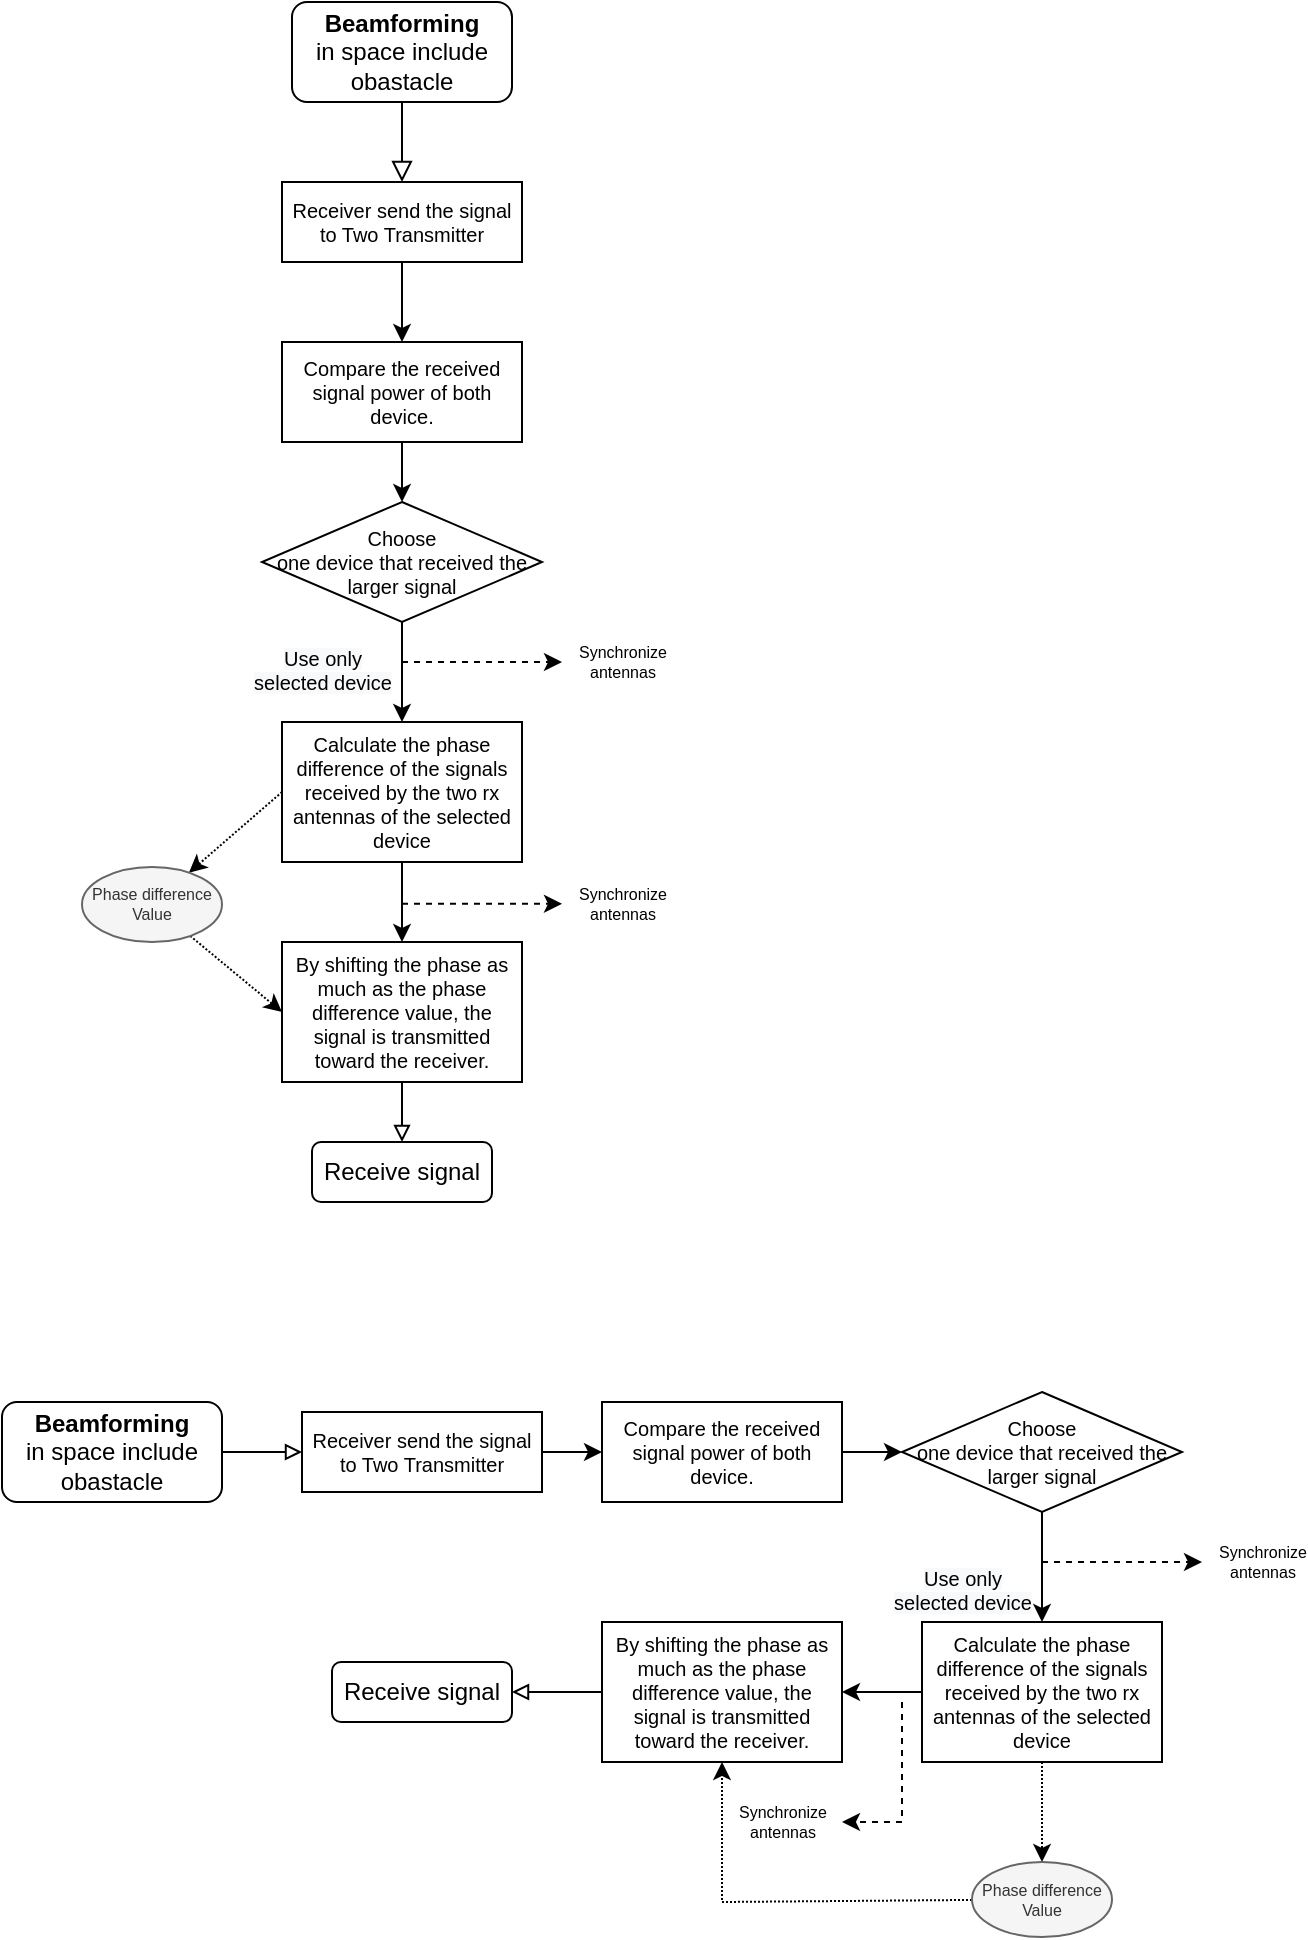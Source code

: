 <mxfile version="20.6.0" type="github">
  <diagram id="C5RBs43oDa-KdzZeNtuy" name="Page-1">
    <mxGraphModel dx="955" dy="703" grid="1" gridSize="10" guides="1" tooltips="1" connect="1" arrows="1" fold="1" page="1" pageScale="1" pageWidth="827" pageHeight="1169" math="0" shadow="0">
      <root>
        <mxCell id="WIyWlLk6GJQsqaUBKTNV-0" />
        <mxCell id="WIyWlLk6GJQsqaUBKTNV-1" parent="WIyWlLk6GJQsqaUBKTNV-0" />
        <mxCell id="WIyWlLk6GJQsqaUBKTNV-2" value="" style="rounded=0;html=1;jettySize=auto;orthogonalLoop=1;fontSize=11;endArrow=block;endFill=0;endSize=8;strokeWidth=1;shadow=0;labelBackgroundColor=none;edgeStyle=orthogonalEdgeStyle;" parent="WIyWlLk6GJQsqaUBKTNV-1" source="WIyWlLk6GJQsqaUBKTNV-3" edge="1">
          <mxGeometry relative="1" as="geometry">
            <mxPoint x="220" y="170" as="targetPoint" />
          </mxGeometry>
        </mxCell>
        <mxCell id="WIyWlLk6GJQsqaUBKTNV-3" value="&lt;b&gt;Beamforming&lt;/b&gt;&lt;br&gt;in space include obastacle" style="rounded=1;whiteSpace=wrap;html=1;fontSize=12;glass=0;strokeWidth=1;shadow=0;" parent="WIyWlLk6GJQsqaUBKTNV-1" vertex="1">
          <mxGeometry x="165" y="80" width="110" height="50" as="geometry" />
        </mxCell>
        <mxCell id="WIyWlLk6GJQsqaUBKTNV-11" value="Receive signal" style="rounded=1;whiteSpace=wrap;html=1;fontSize=12;glass=0;strokeWidth=1;shadow=0;" parent="WIyWlLk6GJQsqaUBKTNV-1" vertex="1">
          <mxGeometry x="175" y="650" width="90" height="30" as="geometry" />
        </mxCell>
        <mxCell id="WTjvKpdJ9N-15G3KlUGg-1" value="Receiver send the signal to Two Transmitter" style="rounded=0;whiteSpace=wrap;html=1;fontSize=10;" vertex="1" parent="WIyWlLk6GJQsqaUBKTNV-1">
          <mxGeometry x="160" y="170" width="120" height="40" as="geometry" />
        </mxCell>
        <mxCell id="WTjvKpdJ9N-15G3KlUGg-6" value="" style="edgeStyle=orthogonalEdgeStyle;rounded=0;orthogonalLoop=1;jettySize=auto;html=1;" edge="1" parent="WIyWlLk6GJQsqaUBKTNV-1" source="WTjvKpdJ9N-15G3KlUGg-2" target="WTjvKpdJ9N-15G3KlUGg-5">
          <mxGeometry relative="1" as="geometry" />
        </mxCell>
        <mxCell id="WTjvKpdJ9N-15G3KlUGg-2" value="Compare the received signal power of both device." style="rounded=0;whiteSpace=wrap;html=1;fontSize=10;" vertex="1" parent="WIyWlLk6GJQsqaUBKTNV-1">
          <mxGeometry x="160" y="250" width="120" height="50" as="geometry" />
        </mxCell>
        <mxCell id="WTjvKpdJ9N-15G3KlUGg-4" value="" style="endArrow=classic;html=1;rounded=0;exitX=0.5;exitY=1;exitDx=0;exitDy=0;entryX=0.5;entryY=0;entryDx=0;entryDy=0;" edge="1" parent="WIyWlLk6GJQsqaUBKTNV-1" source="WTjvKpdJ9N-15G3KlUGg-1" target="WTjvKpdJ9N-15G3KlUGg-2">
          <mxGeometry width="50" height="50" relative="1" as="geometry">
            <mxPoint x="270" y="260" as="sourcePoint" />
            <mxPoint x="320" y="210" as="targetPoint" />
          </mxGeometry>
        </mxCell>
        <mxCell id="WTjvKpdJ9N-15G3KlUGg-18" value="&#xa;&lt;span style=&quot;color: rgb(0, 0, 0); font-family: Helvetica; font-size: 10px; font-style: normal; font-variant-ligatures: normal; font-variant-caps: normal; font-weight: 400; letter-spacing: normal; orphans: 2; text-align: center; text-indent: 0px; text-transform: none; widows: 2; word-spacing: 0px; -webkit-text-stroke-width: 0px; background-color: rgb(248, 249, 250); text-decoration-thickness: initial; text-decoration-style: initial; text-decoration-color: initial; float: none; display: inline !important;&quot;&gt;Use only&lt;/span&gt;&lt;br style=&quot;color: rgb(0, 0, 0); font-family: Helvetica; font-size: 10px; font-style: normal; font-variant-ligatures: normal; font-variant-caps: normal; font-weight: 400; letter-spacing: normal; orphans: 2; text-align: center; text-indent: 0px; text-transform: none; widows: 2; word-spacing: 0px; -webkit-text-stroke-width: 0px; background-color: rgb(248, 249, 250); text-decoration-thickness: initial; text-decoration-style: initial; text-decoration-color: initial;&quot;&gt;&lt;span style=&quot;color: rgb(0, 0, 0); font-family: Helvetica; font-size: 10px; font-style: normal; font-variant-ligatures: normal; font-variant-caps: normal; font-weight: 400; letter-spacing: normal; orphans: 2; text-align: center; text-indent: 0px; text-transform: none; widows: 2; word-spacing: 0px; -webkit-text-stroke-width: 0px; background-color: rgb(248, 249, 250); text-decoration-thickness: initial; text-decoration-style: initial; text-decoration-color: initial; float: none; display: inline !important;&quot;&gt;selected device&lt;/span&gt;&#xa;&#xa;" style="edgeStyle=none;rounded=0;orthogonalLoop=1;jettySize=auto;html=1;fontSize=10;" edge="1" parent="WIyWlLk6GJQsqaUBKTNV-1" source="WTjvKpdJ9N-15G3KlUGg-5" target="WTjvKpdJ9N-15G3KlUGg-16">
          <mxGeometry x="0.2" y="-40" relative="1" as="geometry">
            <mxPoint as="offset" />
          </mxGeometry>
        </mxCell>
        <mxCell id="WTjvKpdJ9N-15G3KlUGg-5" value="Choose&lt;br style=&quot;font-size: 10px;&quot;&gt;one device that received the larger signal" style="rhombus;whiteSpace=wrap;html=1;rounded=0;fontSize=10;" vertex="1" parent="WIyWlLk6GJQsqaUBKTNV-1">
          <mxGeometry x="150" y="330" width="140" height="60" as="geometry" />
        </mxCell>
        <mxCell id="WTjvKpdJ9N-15G3KlUGg-20" value="" style="edgeStyle=none;rounded=0;orthogonalLoop=1;jettySize=auto;html=1;fontSize=10;dashed=1;dashPattern=1 1;exitX=0;exitY=0.5;exitDx=0;exitDy=0;" edge="1" parent="WIyWlLk6GJQsqaUBKTNV-1" source="WTjvKpdJ9N-15G3KlUGg-16" target="WTjvKpdJ9N-15G3KlUGg-19">
          <mxGeometry relative="1" as="geometry" />
        </mxCell>
        <mxCell id="WTjvKpdJ9N-15G3KlUGg-22" value="" style="edgeStyle=none;rounded=0;orthogonalLoop=1;jettySize=auto;html=1;fontSize=8;" edge="1" parent="WIyWlLk6GJQsqaUBKTNV-1" source="WTjvKpdJ9N-15G3KlUGg-16" target="WTjvKpdJ9N-15G3KlUGg-21">
          <mxGeometry relative="1" as="geometry" />
        </mxCell>
        <mxCell id="WTjvKpdJ9N-15G3KlUGg-16" value="Calculate the phase difference of the signals received by the two rx antennas of the selected device" style="whiteSpace=wrap;html=1;fontSize=10;rounded=0;" vertex="1" parent="WIyWlLk6GJQsqaUBKTNV-1">
          <mxGeometry x="160" y="440" width="120" height="70" as="geometry" />
        </mxCell>
        <mxCell id="WTjvKpdJ9N-15G3KlUGg-23" style="edgeStyle=none;rounded=0;orthogonalLoop=1;jettySize=auto;html=1;entryX=0;entryY=0.5;entryDx=0;entryDy=0;fontSize=8;dashed=1;dashPattern=1 1;" edge="1" parent="WIyWlLk6GJQsqaUBKTNV-1" source="WTjvKpdJ9N-15G3KlUGg-19" target="WTjvKpdJ9N-15G3KlUGg-21">
          <mxGeometry relative="1" as="geometry" />
        </mxCell>
        <mxCell id="WTjvKpdJ9N-15G3KlUGg-19" value="Phase difference Value" style="ellipse;whiteSpace=wrap;html=1;fontSize=8;rounded=0;fillColor=#f5f5f5;strokeColor=#666666;fontColor=#333333;" vertex="1" parent="WIyWlLk6GJQsqaUBKTNV-1">
          <mxGeometry x="60" y="512.5" width="70" height="37.5" as="geometry" />
        </mxCell>
        <mxCell id="WTjvKpdJ9N-15G3KlUGg-24" value="" style="edgeStyle=none;rounded=0;orthogonalLoop=1;jettySize=auto;html=1;fontSize=8;endArrow=block;endFill=0;" edge="1" parent="WIyWlLk6GJQsqaUBKTNV-1" source="WTjvKpdJ9N-15G3KlUGg-21" target="WIyWlLk6GJQsqaUBKTNV-11">
          <mxGeometry relative="1" as="geometry" />
        </mxCell>
        <mxCell id="WTjvKpdJ9N-15G3KlUGg-21" value="By shifting the phase as much as the phase difference value, the signal is transmitted toward the receiver." style="whiteSpace=wrap;html=1;fontSize=10;rounded=0;" vertex="1" parent="WIyWlLk6GJQsqaUBKTNV-1">
          <mxGeometry x="160" y="550" width="120" height="70" as="geometry" />
        </mxCell>
        <mxCell id="WTjvKpdJ9N-15G3KlUGg-25" value="Synchronize&lt;br&gt;antennas" style="endArrow=classic;html=1;rounded=0;fontSize=8;dashed=1;" edge="1" parent="WIyWlLk6GJQsqaUBKTNV-1">
          <mxGeometry x="1" y="30" width="50" height="50" relative="1" as="geometry">
            <mxPoint x="220" y="410" as="sourcePoint" />
            <mxPoint x="300" y="410" as="targetPoint" />
            <mxPoint x="30" y="30" as="offset" />
          </mxGeometry>
        </mxCell>
        <mxCell id="WTjvKpdJ9N-15G3KlUGg-26" value="Synchronize&lt;br&gt;antennas" style="endArrow=classic;html=1;rounded=0;fontSize=8;dashed=1;" edge="1" parent="WIyWlLk6GJQsqaUBKTNV-1">
          <mxGeometry x="1" y="30" width="50" height="50" relative="1" as="geometry">
            <mxPoint x="220" y="530.91" as="sourcePoint" />
            <mxPoint x="300" y="530.91" as="targetPoint" />
            <mxPoint x="30" y="30" as="offset" />
          </mxGeometry>
        </mxCell>
        <mxCell id="WTjvKpdJ9N-15G3KlUGg-46" style="edgeStyle=none;rounded=0;orthogonalLoop=1;jettySize=auto;html=1;exitX=1;exitY=0.5;exitDx=0;exitDy=0;fontSize=8;endArrow=block;endFill=0;" edge="1" parent="WIyWlLk6GJQsqaUBKTNV-1" source="WTjvKpdJ9N-15G3KlUGg-28" target="WTjvKpdJ9N-15G3KlUGg-30">
          <mxGeometry relative="1" as="geometry" />
        </mxCell>
        <mxCell id="WTjvKpdJ9N-15G3KlUGg-28" value="&lt;b&gt;Beamforming&lt;/b&gt;&lt;br&gt;in space include obastacle" style="rounded=1;whiteSpace=wrap;html=1;fontSize=12;glass=0;strokeWidth=1;shadow=0;" vertex="1" parent="WIyWlLk6GJQsqaUBKTNV-1">
          <mxGeometry x="20" y="780" width="110" height="50" as="geometry" />
        </mxCell>
        <mxCell id="WTjvKpdJ9N-15G3KlUGg-29" value="Receive signal" style="rounded=1;whiteSpace=wrap;html=1;fontSize=12;glass=0;strokeWidth=1;shadow=0;" vertex="1" parent="WIyWlLk6GJQsqaUBKTNV-1">
          <mxGeometry x="185" y="910" width="90" height="30" as="geometry" />
        </mxCell>
        <mxCell id="WTjvKpdJ9N-15G3KlUGg-48" style="edgeStyle=none;rounded=0;orthogonalLoop=1;jettySize=auto;html=1;exitX=1;exitY=0.5;exitDx=0;exitDy=0;entryX=0;entryY=0.5;entryDx=0;entryDy=0;fontSize=8;endArrow=classic;endFill=1;" edge="1" parent="WIyWlLk6GJQsqaUBKTNV-1" source="WTjvKpdJ9N-15G3KlUGg-32" target="WTjvKpdJ9N-15G3KlUGg-35">
          <mxGeometry relative="1" as="geometry" />
        </mxCell>
        <mxCell id="WTjvKpdJ9N-15G3KlUGg-32" value="Compare the received signal power of both device." style="rounded=0;whiteSpace=wrap;html=1;fontSize=10;" vertex="1" parent="WIyWlLk6GJQsqaUBKTNV-1">
          <mxGeometry x="320" y="780" width="120" height="50" as="geometry" />
        </mxCell>
        <mxCell id="WTjvKpdJ9N-15G3KlUGg-34" value="&#xa;&lt;span style=&quot;color: rgb(0, 0, 0); font-family: Helvetica; font-size: 10px; font-style: normal; font-variant-ligatures: normal; font-variant-caps: normal; font-weight: 400; letter-spacing: normal; orphans: 2; text-align: center; text-indent: 0px; text-transform: none; widows: 2; word-spacing: 0px; -webkit-text-stroke-width: 0px; background-color: rgb(248, 249, 250); text-decoration-thickness: initial; text-decoration-style: initial; text-decoration-color: initial; float: none; display: inline !important;&quot;&gt;Use only&lt;/span&gt;&lt;br style=&quot;color: rgb(0, 0, 0); font-family: Helvetica; font-size: 10px; font-style: normal; font-variant-ligatures: normal; font-variant-caps: normal; font-weight: 400; letter-spacing: normal; orphans: 2; text-align: center; text-indent: 0px; text-transform: none; widows: 2; word-spacing: 0px; -webkit-text-stroke-width: 0px; background-color: rgb(248, 249, 250); text-decoration-thickness: initial; text-decoration-style: initial; text-decoration-color: initial;&quot;&gt;&lt;span style=&quot;color: rgb(0, 0, 0); font-family: Helvetica; font-size: 10px; font-style: normal; font-variant-ligatures: normal; font-variant-caps: normal; font-weight: 400; letter-spacing: normal; orphans: 2; text-align: center; text-indent: 0px; text-transform: none; widows: 2; word-spacing: 0px; -webkit-text-stroke-width: 0px; background-color: rgb(248, 249, 250); text-decoration-thickness: initial; text-decoration-style: initial; text-decoration-color: initial; float: none; display: inline !important;&quot;&gt;selected device&lt;/span&gt;&#xa;&#xa;" style="edgeStyle=none;rounded=0;orthogonalLoop=1;jettySize=auto;html=1;fontSize=10;" edge="1" parent="WIyWlLk6GJQsqaUBKTNV-1" source="WTjvKpdJ9N-15G3KlUGg-35" target="WTjvKpdJ9N-15G3KlUGg-38">
          <mxGeometry x="0.636" y="-40" relative="1" as="geometry">
            <mxPoint as="offset" />
          </mxGeometry>
        </mxCell>
        <mxCell id="WTjvKpdJ9N-15G3KlUGg-35" value="Choose&lt;br style=&quot;font-size: 10px;&quot;&gt;one device that received the larger signal" style="rhombus;whiteSpace=wrap;html=1;rounded=0;fontSize=10;" vertex="1" parent="WIyWlLk6GJQsqaUBKTNV-1">
          <mxGeometry x="470" y="775" width="140" height="60" as="geometry" />
        </mxCell>
        <mxCell id="WTjvKpdJ9N-15G3KlUGg-36" value="" style="edgeStyle=none;rounded=0;orthogonalLoop=1;jettySize=auto;html=1;fontSize=10;dashed=1;dashPattern=1 1;exitX=0.5;exitY=1;exitDx=0;exitDy=0;" edge="1" parent="WIyWlLk6GJQsqaUBKTNV-1" source="WTjvKpdJ9N-15G3KlUGg-38" target="WTjvKpdJ9N-15G3KlUGg-40">
          <mxGeometry relative="1" as="geometry" />
        </mxCell>
        <mxCell id="WTjvKpdJ9N-15G3KlUGg-37" value="" style="edgeStyle=none;rounded=0;orthogonalLoop=1;jettySize=auto;html=1;fontSize=8;" edge="1" parent="WIyWlLk6GJQsqaUBKTNV-1" source="WTjvKpdJ9N-15G3KlUGg-38" target="WTjvKpdJ9N-15G3KlUGg-42">
          <mxGeometry relative="1" as="geometry" />
        </mxCell>
        <mxCell id="WTjvKpdJ9N-15G3KlUGg-38" value="Calculate the phase difference of the signals received by the two rx antennas of the selected device" style="whiteSpace=wrap;html=1;fontSize=10;rounded=0;" vertex="1" parent="WIyWlLk6GJQsqaUBKTNV-1">
          <mxGeometry x="480" y="890" width="120" height="70" as="geometry" />
        </mxCell>
        <mxCell id="WTjvKpdJ9N-15G3KlUGg-39" style="edgeStyle=none;rounded=0;orthogonalLoop=1;jettySize=auto;html=1;entryX=0.5;entryY=1;entryDx=0;entryDy=0;fontSize=8;dashed=1;dashPattern=1 1;" edge="1" parent="WIyWlLk6GJQsqaUBKTNV-1" source="WTjvKpdJ9N-15G3KlUGg-40" target="WTjvKpdJ9N-15G3KlUGg-42">
          <mxGeometry relative="1" as="geometry">
            <Array as="points">
              <mxPoint x="380" y="1030" />
            </Array>
          </mxGeometry>
        </mxCell>
        <mxCell id="WTjvKpdJ9N-15G3KlUGg-40" value="Phase difference Value" style="ellipse;whiteSpace=wrap;html=1;fontSize=8;rounded=0;fillColor=#f5f5f5;strokeColor=#666666;fontColor=#333333;" vertex="1" parent="WIyWlLk6GJQsqaUBKTNV-1">
          <mxGeometry x="505" y="1010" width="70" height="37.5" as="geometry" />
        </mxCell>
        <mxCell id="WTjvKpdJ9N-15G3KlUGg-41" value="" style="edgeStyle=none;rounded=0;orthogonalLoop=1;jettySize=auto;html=1;fontSize=8;endArrow=block;endFill=0;" edge="1" parent="WIyWlLk6GJQsqaUBKTNV-1" source="WTjvKpdJ9N-15G3KlUGg-42" target="WTjvKpdJ9N-15G3KlUGg-29">
          <mxGeometry relative="1" as="geometry" />
        </mxCell>
        <mxCell id="WTjvKpdJ9N-15G3KlUGg-42" value="By shifting the phase as much as the phase difference value, the signal is transmitted toward the receiver." style="whiteSpace=wrap;html=1;fontSize=10;rounded=0;" vertex="1" parent="WIyWlLk6GJQsqaUBKTNV-1">
          <mxGeometry x="320" y="890" width="120" height="70" as="geometry" />
        </mxCell>
        <mxCell id="WTjvKpdJ9N-15G3KlUGg-43" value="Synchronize&lt;br&gt;antennas" style="endArrow=classic;html=1;rounded=0;fontSize=8;dashed=1;" edge="1" parent="WIyWlLk6GJQsqaUBKTNV-1">
          <mxGeometry x="1" y="30" width="50" height="50" relative="1" as="geometry">
            <mxPoint x="540" y="860" as="sourcePoint" />
            <mxPoint x="620" y="860" as="targetPoint" />
            <mxPoint x="30" y="30" as="offset" />
          </mxGeometry>
        </mxCell>
        <mxCell id="WTjvKpdJ9N-15G3KlUGg-44" value="Synchronize&lt;br&gt;antennas" style="endArrow=classic;html=1;rounded=0;fontSize=8;dashed=1;" edge="1" parent="WIyWlLk6GJQsqaUBKTNV-1">
          <mxGeometry x="1" y="30" width="50" height="50" relative="1" as="geometry">
            <mxPoint x="470" y="930" as="sourcePoint" />
            <mxPoint x="440" y="990" as="targetPoint" />
            <mxPoint x="-30" y="-30" as="offset" />
            <Array as="points">
              <mxPoint x="470" y="990" />
            </Array>
          </mxGeometry>
        </mxCell>
        <mxCell id="WTjvKpdJ9N-15G3KlUGg-47" style="edgeStyle=none;rounded=0;orthogonalLoop=1;jettySize=auto;html=1;exitX=1;exitY=0.5;exitDx=0;exitDy=0;entryX=0;entryY=0.5;entryDx=0;entryDy=0;fontSize=8;endArrow=classic;endFill=1;" edge="1" parent="WIyWlLk6GJQsqaUBKTNV-1" source="WTjvKpdJ9N-15G3KlUGg-30" target="WTjvKpdJ9N-15G3KlUGg-32">
          <mxGeometry relative="1" as="geometry" />
        </mxCell>
        <mxCell id="WTjvKpdJ9N-15G3KlUGg-30" value="Receiver send the signal to Two Transmitter" style="rounded=0;whiteSpace=wrap;html=1;fontSize=10;" vertex="1" parent="WIyWlLk6GJQsqaUBKTNV-1">
          <mxGeometry x="170" y="785" width="120" height="40" as="geometry" />
        </mxCell>
      </root>
    </mxGraphModel>
  </diagram>
</mxfile>

